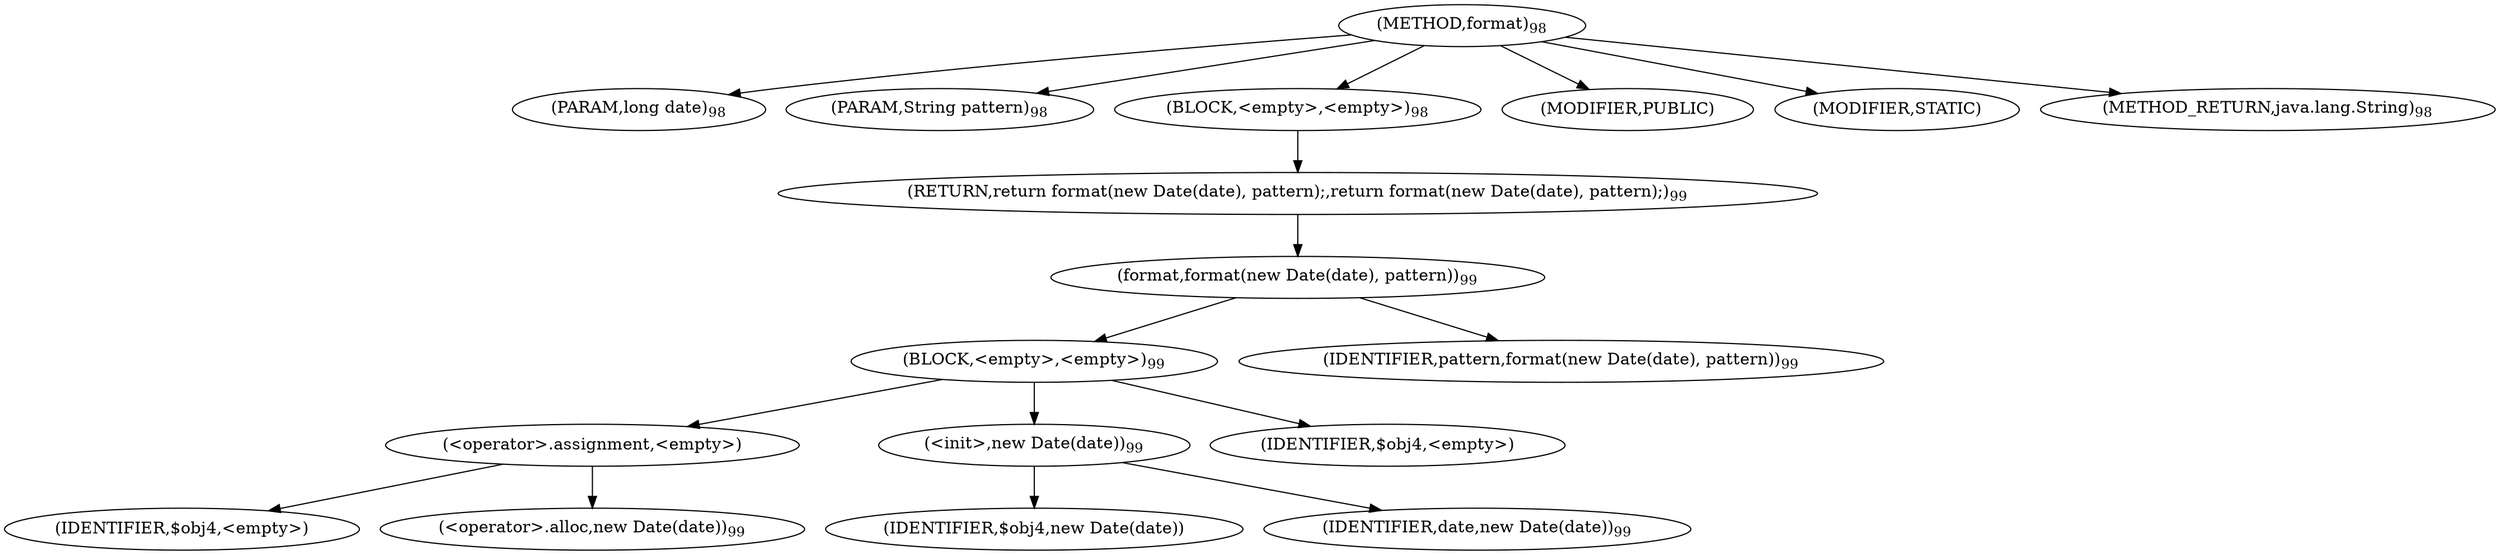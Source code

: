 digraph "format" {  
"61" [label = <(METHOD,format)<SUB>98</SUB>> ]
"62" [label = <(PARAM,long date)<SUB>98</SUB>> ]
"63" [label = <(PARAM,String pattern)<SUB>98</SUB>> ]
"64" [label = <(BLOCK,&lt;empty&gt;,&lt;empty&gt;)<SUB>98</SUB>> ]
"65" [label = <(RETURN,return format(new Date(date), pattern);,return format(new Date(date), pattern);)<SUB>99</SUB>> ]
"66" [label = <(format,format(new Date(date), pattern))<SUB>99</SUB>> ]
"67" [label = <(BLOCK,&lt;empty&gt;,&lt;empty&gt;)<SUB>99</SUB>> ]
"68" [label = <(&lt;operator&gt;.assignment,&lt;empty&gt;)> ]
"69" [label = <(IDENTIFIER,$obj4,&lt;empty&gt;)> ]
"70" [label = <(&lt;operator&gt;.alloc,new Date(date))<SUB>99</SUB>> ]
"71" [label = <(&lt;init&gt;,new Date(date))<SUB>99</SUB>> ]
"72" [label = <(IDENTIFIER,$obj4,new Date(date))> ]
"73" [label = <(IDENTIFIER,date,new Date(date))<SUB>99</SUB>> ]
"74" [label = <(IDENTIFIER,$obj4,&lt;empty&gt;)> ]
"75" [label = <(IDENTIFIER,pattern,format(new Date(date), pattern))<SUB>99</SUB>> ]
"76" [label = <(MODIFIER,PUBLIC)> ]
"77" [label = <(MODIFIER,STATIC)> ]
"78" [label = <(METHOD_RETURN,java.lang.String)<SUB>98</SUB>> ]
  "61" -> "62" 
  "61" -> "63" 
  "61" -> "64" 
  "61" -> "76" 
  "61" -> "77" 
  "61" -> "78" 
  "64" -> "65" 
  "65" -> "66" 
  "66" -> "67" 
  "66" -> "75" 
  "67" -> "68" 
  "67" -> "71" 
  "67" -> "74" 
  "68" -> "69" 
  "68" -> "70" 
  "71" -> "72" 
  "71" -> "73" 
}

